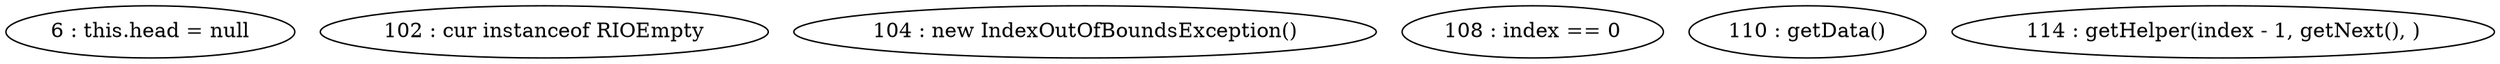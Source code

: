 digraph G {
"6 : this.head = null"
"102 : cur instanceof RIOEmpty"
"104 : new IndexOutOfBoundsException()"
"108 : index == 0"
"110 : getData()"
"114 : getHelper(index - 1, getNext(), )"
}